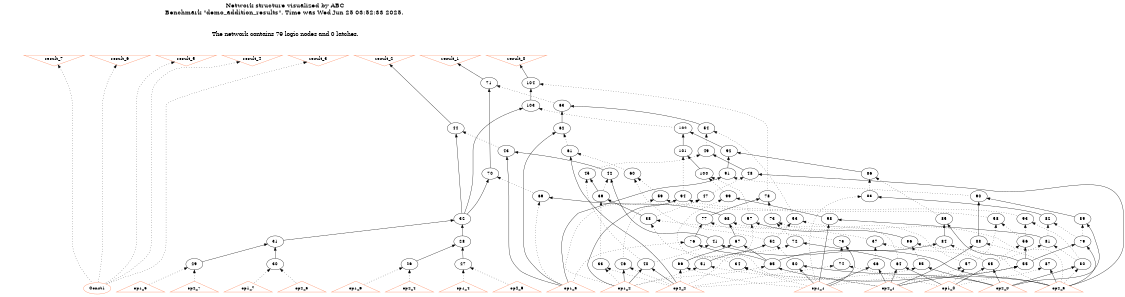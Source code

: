# Network structure generated by ABC

digraph network {
size = "7.5,10";
center = true;
edge [dir = back];

{
  node [shape = plaintext];
  edge [style = invis];
  LevelTitle1 [label=""];
  LevelTitle2 [label=""];
  Level10 [label = ""];
  Level9 [label = ""];
  Level8 [label = ""];
  Level7 [label = ""];
  Level6 [label = ""];
  Level5 [label = ""];
  Level4 [label = ""];
  Level3 [label = ""];
  Level2 [label = ""];
  Level1 [label = ""];
  Level0 [label = ""];
  LevelTitle1 ->  LevelTitle2 ->  Level10 ->  Level9 ->  Level8 ->  Level7 ->  Level6 ->  Level5 ->  Level4 ->  Level3 ->  Level2 ->  Level1 ->  Level0;
}

{
  rank = same;
  LevelTitle1;
  title1 [shape=plaintext,
          fontsize=20,
          fontname = "Times-Roman",
          label="Network structure visualized by ABC\nBenchmark \"demo_addition_results\". Time was Wed Jun 25 03:52:33 2025. "
         ];
}

{
  rank = same;
  LevelTitle2;
  title2 [shape=plaintext,
          fontsize=18,
          fontname = "Times-Roman",
          label="The network contains 79 logic nodes and 0 latches.\n"
         ];
}

{
  rank = same;
  Level10;
  Node17 [label = "result_7", shape = invtriangle, color = coral, fillcolor = coral];
  Node18 [label = "result_6", shape = invtriangle, color = coral, fillcolor = coral];
  Node19 [label = "result_5", shape = invtriangle, color = coral, fillcolor = coral];
  Node20 [label = "result_4", shape = invtriangle, color = coral, fillcolor = coral];
  Node21 [label = "result_3", shape = invtriangle, color = coral, fillcolor = coral];
  Node22 [label = "result_2", shape = invtriangle, color = coral, fillcolor = coral];
  Node23 [label = "result_1", shape = invtriangle, color = coral, fillcolor = coral];
  Node24 [label = "result_0", shape = invtriangle, color = coral, fillcolor = coral];
}

{
  rank = same;
  Level9;
  Node70 [label = "71\n", shape = ellipse];
  Node103 [label = "104\n", shape = ellipse];
}

{
  rank = same;
  Level8;
  Node62 [label = "63\n", shape = ellipse];
  Node102 [label = "103\n", shape = ellipse];
}

{
  rank = same;
  Level7;
  Node43 [label = "44\n", shape = ellipse];
  Node53 [label = "54\n", shape = ellipse];
  Node61 [label = "62\n", shape = ellipse];
  Node101 [label = "102\n", shape = ellipse];
}

{
  rank = same;
  Level6;
  Node42 [label = "43\n", shape = ellipse];
  Node48 [label = "49\n", shape = ellipse];
  Node60 [label = "61\n", shape = ellipse];
  Node91 [label = "92\n", shape = ellipse];
  Node100 [label = "101\n", shape = ellipse];
}

{
  rank = same;
  Level5;
  Node41 [label = "42\n", shape = ellipse];
  Node44 [label = "45\n", shape = ellipse];
  Node47 [label = "48\n", shape = ellipse];
  Node59 [label = "60\n", shape = ellipse];
  Node69 [label = "70\n", shape = ellipse];
  Node85 [label = "86\n", shape = ellipse];
  Node90 [label = "91\n", shape = ellipse];
  Node99 [label = "100\n", shape = ellipse];
}

{
  rank = same;
  Level4;
  Node38 [label = "39\n", shape = ellipse];
  Node46 [label = "47\n", shape = ellipse];
  Node58 [label = "59\n", shape = ellipse];
  Node68 [label = "69\n", shape = ellipse];
  Node77 [label = "78\n", shape = ellipse];
  Node82 [label = "83\n", shape = ellipse];
  Node89 [label = "90\n", shape = ellipse];
  Node93 [label = "94\n", shape = ellipse];
  Node98 [label = "99\n", shape = ellipse];
}

{
  rank = same;
  Level3;
  Node31 [label = "32\n", shape = ellipse];
  Node37 [label = "38\n", shape = ellipse];
  Node52 [label = "53\n", shape = ellipse];
  Node57 [label = "58\n", shape = ellipse];
  Node67 [label = "68\n", shape = ellipse];
  Node72 [label = "73\n", shape = ellipse];
  Node76 [label = "77\n", shape = ellipse];
  Node81 [label = "82\n", shape = ellipse];
  Node84 [label = "85\n", shape = ellipse];
  Node88 [label = "89\n", shape = ellipse];
  Node92 [label = "93\n", shape = ellipse];
  Node96 [label = "97\n", shape = ellipse];
  Node97 [label = "98\n", shape = ellipse];
}

{
  rank = same;
  Level2;
  Node27 [label = "28\n", shape = ellipse];
  Node30 [label = "31\n", shape = ellipse];
  Node36 [label = "37\n", shape = ellipse];
  Node40 [label = "41\n", shape = ellipse];
  Node51 [label = "52\n", shape = ellipse];
  Node55 [label = "56\n", shape = ellipse];
  Node66 [label = "67\n", shape = ellipse];
  Node71 [label = "72\n", shape = ellipse];
  Node74 [label = "75\n", shape = ellipse];
  Node75 [label = "76\n", shape = ellipse];
  Node78 [label = "79\n", shape = ellipse];
  Node80 [label = "81\n", shape = ellipse];
  Node83 [label = "84\n", shape = ellipse];
  Node87 [label = "88\n", shape = ellipse];
  Node95 [label = "96\n", shape = ellipse];
}

{
  rank = same;
  Level1;
  Node25 [label = "26\n", shape = ellipse];
  Node26 [label = "27\n", shape = ellipse];
  Node28 [label = "29\n", shape = ellipse];
  Node29 [label = "30\n", shape = ellipse];
  Node32 [label = "33\n", shape = ellipse];
  Node33 [label = "34\n", shape = ellipse];
  Node34 [label = "35\n", shape = ellipse];
  Node35 [label = "36\n", shape = ellipse];
  Node39 [label = "40\n", shape = ellipse];
  Node45 [label = "46\n", shape = ellipse];
  Node49 [label = "50\n", shape = ellipse];
  Node50 [label = "51\n", shape = ellipse];
  Node54 [label = "55\n", shape = ellipse];
  Node56 [label = "57\n", shape = ellipse];
  Node63 [label = "64\n", shape = ellipse];
  Node64 [label = "65\n", shape = ellipse];
  Node65 [label = "66\n", shape = ellipse];
  Node73 [label = "74\n", shape = ellipse];
  Node79 [label = "80\n", shape = ellipse];
  Node86 [label = "87\n", shape = ellipse];
  Node94 [label = "95\n", shape = ellipse];
}

{
  rank = same;
  Level0;
  Node0 [label = "Const1", shape = ellipse, color = coral, fillcolor = coral];
  Node1 [label = "op1_7", shape = triangle, color = coral, fillcolor = coral];
  Node2 [label = "op1_6", shape = triangle, color = coral, fillcolor = coral];
  Node3 [label = "op1_5", shape = triangle, color = coral, fillcolor = coral];
  Node4 [label = "op1_4", shape = triangle, color = coral, fillcolor = coral];
  Node5 [label = "op1_3", shape = triangle, color = coral, fillcolor = coral];
  Node6 [label = "op1_2", shape = triangle, color = coral, fillcolor = coral];
  Node7 [label = "op1_1", shape = triangle, color = coral, fillcolor = coral];
  Node8 [label = "op1_0", shape = triangle, color = coral, fillcolor = coral];
  Node9 [label = "op2_7", shape = triangle, color = coral, fillcolor = coral];
  Node10 [label = "op2_6", shape = triangle, color = coral, fillcolor = coral];
  Node11 [label = "op2_5", shape = triangle, color = coral, fillcolor = coral];
  Node12 [label = "op2_4", shape = triangle, color = coral, fillcolor = coral];
  Node13 [label = "op2_3", shape = triangle, color = coral, fillcolor = coral];
  Node14 [label = "op2_2", shape = triangle, color = coral, fillcolor = coral];
  Node15 [label = "op2_1", shape = triangle, color = coral, fillcolor = coral];
  Node16 [label = "op2_0", shape = triangle, color = coral, fillcolor = coral];
}

title1 -> title2 [style = invis];
title2 -> Node17 [style = invis];
title2 -> Node18 [style = invis];
title2 -> Node19 [style = invis];
title2 -> Node20 [style = invis];
title2 -> Node21 [style = invis];
title2 -> Node22 [style = invis];
title2 -> Node23 [style = invis];
title2 -> Node24 [style = invis];
Node17 -> Node18 [style = invis];
Node18 -> Node19 [style = invis];
Node19 -> Node20 [style = invis];
Node20 -> Node21 [style = invis];
Node21 -> Node22 [style = invis];
Node22 -> Node23 [style = invis];
Node23 -> Node24 [style = invis];
Node17 -> Node0 [style = dotted];
Node18 -> Node0 [style = dotted];
Node19 -> Node0 [style = dotted];
Node20 -> Node0 [style = dotted];
Node21 -> Node0 [style = dotted];
Node22 -> Node43 [style = solid];
Node23 -> Node70 [style = solid];
Node24 -> Node103 [style = solid];
Node25 -> Node2 [style = dotted];
Node25 -> Node12 [style = dotted];
Node26 -> Node4 [style = dotted];
Node26 -> Node10 [style = dotted];
Node27 -> Node25 [style = solid];
Node27 -> Node26 [style = solid];
Node28 -> Node3 [style = dotted];
Node28 -> Node9 [style = dotted];
Node29 -> Node1 [style = dotted];
Node29 -> Node11 [style = dotted];
Node30 -> Node28 [style = solid];
Node30 -> Node29 [style = solid];
Node31 -> Node27 [style = solid];
Node31 -> Node30 [style = solid];
Node32 -> Node6 [style = dotted];
Node32 -> Node14 [style = dotted];
Node33 -> Node7 [style = dotted];
Node33 -> Node15 [style = dotted];
Node34 -> Node8 [style = solid];
Node34 -> Node16 [style = solid];
Node35 -> Node7 [style = solid];
Node35 -> Node15 [style = solid];
Node36 -> Node34 [style = dotted];
Node36 -> Node35 [style = dotted];
Node37 -> Node33 [style = dotted];
Node37 -> Node36 [style = dotted];
Node38 -> Node32 [style = dotted];
Node38 -> Node37 [style = solid];
Node39 -> Node6 [style = solid];
Node39 -> Node14 [style = solid];
Node40 -> Node13 [style = solid];
Node40 -> Node39 [style = dotted];
Node41 -> Node38 [style = dotted];
Node41 -> Node40 [style = solid];
Node42 -> Node5 [style = solid];
Node42 -> Node41 [style = solid];
Node43 -> Node31 [style = solid];
Node43 -> Node42 [style = dotted];
Node44 -> Node38 [style = solid];
Node44 -> Node39 [style = dotted];
Node45 -> Node6 [style = solid];
Node45 -> Node14 [style = dotted];
Node46 -> Node37 [style = dotted];
Node46 -> Node45 [style = dotted];
Node47 -> Node13 [style = solid];
Node47 -> Node46 [style = dotted];
Node48 -> Node44 [style = dotted];
Node48 -> Node47 [style = solid];
Node49 -> Node7 [style = solid];
Node49 -> Node16 [style = solid];
Node50 -> Node6 [style = dotted];
Node50 -> Node15 [style = dotted];
Node51 -> Node49 [style = dotted];
Node51 -> Node50 [style = solid];
Node52 -> Node13 [style = dotted];
Node52 -> Node51 [style = dotted];
Node53 -> Node48 [style = dotted];
Node53 -> Node52 [style = dotted];
Node54 -> Node7 [style = dotted];
Node54 -> Node15 [style = solid];
Node55 -> Node34 [style = dotted];
Node55 -> Node54 [style = solid];
Node56 -> Node8 [style = dotted];
Node56 -> Node15 [style = dotted];
Node57 -> Node55 [style = dotted];
Node57 -> Node56 [style = dotted];
Node58 -> Node6 [style = dotted];
Node58 -> Node57 [style = dotted];
Node59 -> Node51 [style = dotted];
Node59 -> Node58 [style = dotted];
Node60 -> Node14 [style = solid];
Node60 -> Node59 [style = dotted];
Node61 -> Node5 [style = solid];
Node61 -> Node60 [style = dotted];
Node62 -> Node53 [style = solid];
Node62 -> Node61 [style = solid];
Node63 -> Node8 [style = solid];
Node63 -> Node15 [style = solid];
Node64 -> Node6 [style = dotted];
Node64 -> Node13 [style = solid];
Node65 -> Node7 [style = dotted];
Node65 -> Node14 [style = dotted];
Node66 -> Node64 [style = solid];
Node66 -> Node65 [style = solid];
Node67 -> Node63 [style = dotted];
Node67 -> Node66 [style = solid];
Node68 -> Node5 [style = dotted];
Node68 -> Node67 [style = solid];
Node69 -> Node31 [style = solid];
Node69 -> Node68 [style = dotted];
Node70 -> Node62 [style = dotted];
Node70 -> Node69 [style = solid];
Node71 -> Node14 [style = dotted];
Node71 -> Node63 [style = solid];
Node72 -> Node56 [style = dotted];
Node72 -> Node71 [style = dotted];
Node73 -> Node8 [style = dotted];
Node73 -> Node14 [style = dotted];
Node74 -> Node7 [style = solid];
Node74 -> Node73 [style = dotted];
Node75 -> Node5 [style = dotted];
Node75 -> Node64 [style = solid];
Node76 -> Node74 [style = dotted];
Node76 -> Node75 [style = solid];
Node77 -> Node72 [style = dotted];
Node77 -> Node76 [style = solid];
Node78 -> Node13 [style = solid];
Node78 -> Node54 [style = solid];
Node79 -> Node13 [style = dotted];
Node79 -> Node16 [style = solid];
Node80 -> Node34 [style = dotted];
Node80 -> Node79 [style = dotted];
Node81 -> Node78 [style = dotted];
Node81 -> Node80 [style = dotted];
Node82 -> Node7 [style = dotted];
Node82 -> Node81 [style = solid];
Node83 -> Node34 [style = dotted];
Node83 -> Node64 [style = solid];
Node84 -> Node54 [style = solid];
Node84 -> Node83 [style = solid];
Node85 -> Node82 [style = dotted];
Node85 -> Node84 [style = dotted];
Node86 -> Node8 [style = dotted];
Node86 -> Node13 [style = solid];
Node87 -> Node15 [style = solid];
Node87 -> Node86 [style = dotted];
Node88 -> Node16 [style = solid];
Node88 -> Node78 [style = dotted];
Node89 -> Node87 [style = solid];
Node89 -> Node88 [style = solid];
Node90 -> Node5 [style = solid];
Node90 -> Node89 [style = dotted];
Node91 -> Node85 [style = solid];
Node91 -> Node90 [style = solid];
Node92 -> Node55 [style = dotted];
Node92 -> Node79 [style = dotted];
Node93 -> Node6 [style = solid];
Node93 -> Node92 [style = dotted];
Node94 -> Node14 [style = dotted];
Node94 -> Node16 [style = solid];
Node95 -> Node13 [style = dotted];
Node95 -> Node94 [style = dotted];
Node96 -> Node65 [style = dotted];
Node96 -> Node95 [style = solid];
Node97 -> Node7 [style = solid];
Node97 -> Node80 [style = solid];
Node98 -> Node15 [style = dotted];
Node98 -> Node97 [style = solid];
Node99 -> Node96 [style = dotted];
Node99 -> Node98 [style = dotted];
Node100 -> Node93 [style = dotted];
Node100 -> Node99 [style = solid];
Node101 -> Node91 [style = solid];
Node101 -> Node100 [style = solid];
Node102 -> Node31 [style = solid];
Node102 -> Node101 [style = dotted];
Node103 -> Node77 [style = dotted];
Node103 -> Node102 [style = solid];
}


